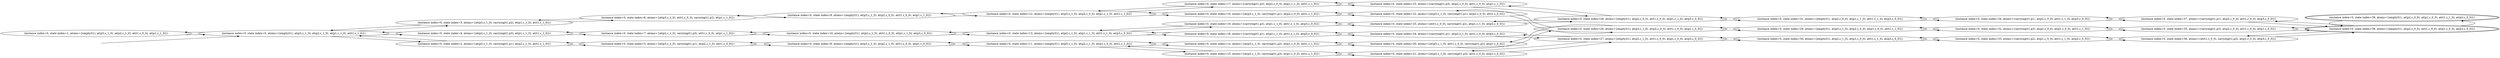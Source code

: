digraph {
rankdir="LR"
s1[label="(instance index=0, state index=1, atoms={empty(t1), at(p3,c_1_0), at(p2,c_1_0), at(t1,c_0_0), at(p1,c_1_0)})"]
s0[label="(instance index=0, state index=0, atoms={empty(t1), at(p3,c_1_0), at(p2,c_1_0), at(p1,c_1_0), at(t1,c_1_0)})"]
s4[label="(instance index=0, state index=4, atoms={at(p2,c_1_0), carrying(t1,p3), at(p1,c_1_0), at(t1,c_1_0)})"]
s3[label="(instance index=0, state index=3, atoms={at(p3,c_1_0), carrying(t1,p2), at(p1,c_1_0), at(t1,c_1_0)})"]
s2[label="(instance index=0, state index=2, atoms={at(p3,c_1_0), carrying(t1,p1), at(p2,c_1_0), at(t1,c_1_0)})"]
s7[label="(instance index=0, state index=7, atoms={at(p2,c_1_0), carrying(t1,p3), at(t1,c_0_0), at(p1,c_1_0)})"]
s6[label="(instance index=0, state index=6, atoms={at(p3,c_1_0), at(t1,c_0_0), carrying(t1,p2), at(p1,c_1_0)})"]
s5[label="(instance index=0, state index=5, atoms={at(p3,c_1_0), carrying(t1,p1), at(p2,c_1_0), at(t1,c_0_0)})"]
s10[label="(instance index=0, state index=10, atoms={empty(t1), at(p2,c_1_0), at(t1,c_0_0), at(p1,c_1_0), at(p3,c_0_0)})"]
s9[label="(instance index=0, state index=9, atoms={empty(t1), at(p3,c_1_0), at(p2,c_0_0), at(t1,c_0_0), at(p1,c_1_0)})"]
s8[label="(instance index=0, state index=8, atoms={empty(t1), at(p3,c_1_0), at(p2,c_1_0), at(t1,c_0_0), at(p1,c_0_0)})"]
s11[label="(instance index=0, state index=11, atoms={empty(t1), at(p3,c_1_0), at(p2,c_1_0), at(p1,c_0_0), at(t1,c_1_0)})"]
s12[label="(instance index=0, state index=12, atoms={empty(t1), at(p3,c_1_0), at(p2,c_0_0), at(p1,c_1_0), at(t1,c_1_0)})"]
s13[label="(instance index=0, state index=13, atoms={empty(t1), at(p2,c_1_0), at(p1,c_1_0), at(t1,c_1_0), at(p3,c_0_0)})"]
s14[label="(instance index=0, state index=14, atoms={at(p3,c_1_0), carrying(t1,p2), at(p1,c_0_0), at(t1,c_1_0)})"]
s16[label="(instance index=0, state index=16, atoms={at(p3,c_1_0), carrying(t1,p1), at(p2,c_0_0), at(t1,c_1_0)})"]
s15[label="(instance index=0, state index=15, atoms={at(p2,c_1_0), carrying(t1,p3), at(p1,c_0_0), at(t1,c_1_0)})"]
s18[label="(instance index=0, state index=18, atoms={carrying(t1,p1), at(p2,c_1_0), at(t1,c_1_0), at(p3,c_0_0)})"]
s17[label="(instance index=0, state index=17, atoms={carrying(t1,p3), at(p2,c_0_0), at(p1,c_1_0), at(t1,c_1_0)})"]
s19[label="(instance index=0, state index=19, atoms={carrying(t1,p2), at(p1,c_1_0), at(t1,c_1_0), at(p3,c_0_0)})"]
s20[label="(instance index=0, state index=20, atoms={at(p3,c_1_0), at(t1,c_0_0), carrying(t1,p2), at(p1,c_0_0)})"]
s22[label="(instance index=0, state index=22, atoms={at(p3,c_1_0), carrying(t1,p1), at(p2,c_0_0), at(t1,c_0_0)})"]
s21[label="(instance index=0, state index=21, atoms={at(p2,c_1_0), carrying(t1,p3), at(t1,c_0_0), at(p1,c_0_0)})"]
s24[label="(instance index=0, state index=24, atoms={carrying(t1,p1), at(p2,c_1_0), at(t1,c_0_0), at(p3,c_0_0)})"]
s23[label="(instance index=0, state index=23, atoms={carrying(t1,p3), at(p2,c_0_0), at(t1,c_0_0), at(p1,c_1_0)})"]
s25[label="(instance index=0, state index=25, atoms={at(t1,c_0_0), carrying(t1,p2), at(p1,c_1_0), at(p3,c_0_0)})"]
s27[label="(instance index=0, state index=27, atoms={empty(t1), at(p2,c_1_0), at(t1,c_0_0), at(p1,c_0_0), at(p3,c_0_0)})"]
s26[label="(instance index=0, state index=26, atoms={empty(t1), at(p3,c_1_0), at(p2,c_0_0), at(t1,c_0_0), at(p1,c_0_0)})"]
s28[label="(instance index=0, state index=28, atoms={empty(t1), at(p2,c_0_0), at(t1,c_0_0), at(p1,c_1_0), at(p3,c_0_0)})"]
s31[label="(instance index=0, state index=31, atoms={empty(t1), at(p2,c_0_0), at(p1,c_1_0), at(t1,c_1_0), at(p3,c_0_0)})"]
s30[label="(instance index=0, state index=30, atoms={empty(t1), at(p2,c_1_0), at(p1,c_0_0), at(t1,c_1_0), at(p3,c_0_0)})"]
s29[label="(instance index=0, state index=29, atoms={empty(t1), at(p3,c_1_0), at(p2,c_0_0), at(p1,c_0_0), at(t1,c_1_0)})"]
s34[label="(instance index=0, state index=34, atoms={carrying(t1,p1), at(p2,c_0_0), at(t1,c_1_0), at(p3,c_0_0)})"]
s33[label="(instance index=0, state index=33, atoms={carrying(t1,p2), at(p1,c_0_0), at(t1,c_1_0), at(p3,c_0_0)})"]
s32[label="(instance index=0, state index=32, atoms={carrying(t1,p3), at(p2,c_0_0), at(p1,c_0_0), at(t1,c_1_0)})"]
s37[label="(instance index=0, state index=37, atoms={carrying(t1,p1), at(p2,c_0_0), at(t1,c_0_0), at(p3,c_0_0)})"]
s36[label="(instance index=0, state index=36, atoms={at(t1,c_0_0), carrying(t1,p2), at(p1,c_0_0), at(p3,c_0_0)})"]
s35[label="(instance index=0, state index=35, atoms={carrying(t1,p3), at(p2,c_0_0), at(t1,c_0_0), at(p1,c_0_0)})"]
s38[peripheries=2,label="(instance index=0, state index=38, atoms={empty(t1), at(p2,c_0_0), at(t1,c_0_0), at(p1,c_0_0), at(p3,c_0_0)})"]
s39[peripheries=2,label="(instance index=0, state index=39, atoms={empty(t1), at(p2,c_0_0), at(p1,c_0_0), at(t1,c_1_0), at(p3,c_0_0)})"]
Dangling [ label = "", style = invis ]
{ rank = same; Dangling }
Dangling -> s0
{ rank = same; s0}
{ rank = same; s0}
{ rank = same; s4,s3,s2}
{ rank = same; s7,s6,s5}
{ rank = same; s10,s9,s8}
{ rank = same; s11,s12,s13}
{ rank = same; s14,s16,s15,s18,s17,s19}
{ rank = same; s20,s22,s21,s24,s23,s25}
{ rank = same; s27,s26,s28}
{ rank = same; s31,s30,s29}
{ rank = same; s34,s33,s32}
{ rank = same; s37,s36,s35}
{ rank = same; s38,s39}
{
s1->s0
}
{
s0->s4
s0->s3
s0->s2
s0->s1
}
{
s4->s7
s4->s0
s3->s6
s3->s0
s2->s5
s2->s0
}
{
s7->s4
s7->s10
s6->s3
s6->s9
s5->s2
s5->s8
}
{
s10->s7
s10->s13
s9->s6
s9->s12
s8->s5
s8->s11
}
{
s11->s15
s11->s14
s11->s8
s12->s17
s12->s9
s12->s16
s13->s18
s13->s10
s13->s19
}
{
s14->s20
s14->s11
s16->s22
s16->s12
s15->s21
s15->s11
s18->s13
s18->s24
s17->s23
s17->s12
s19->s13
s19->s25
}
{
s20->s14
s20->s26
s22->s26
s22->s16
s21->s15
s21->s27
s24->s27
s24->s18
s23->s28
s23->s17
s25->s28
s25->s19
}
{
s27->s30
s27->s21
s27->s24
s26->s22
s26->s29
s26->s20
s28->s23
s28->s31
s28->s25
}
{
s31->s28
s31->s34
s30->s27
s30->s33
s29->s26
s29->s32
}
{
s34->s31
s34->s37
s33->s30
s33->s36
s32->s29
s32->s35
}
{
s37->s38
s37->s34
s36->s38
s36->s33
s35->s38
s35->s32
}
{
s38->s39
s38->s37
s38->s36
s38->s35
s39->s38
}
}

